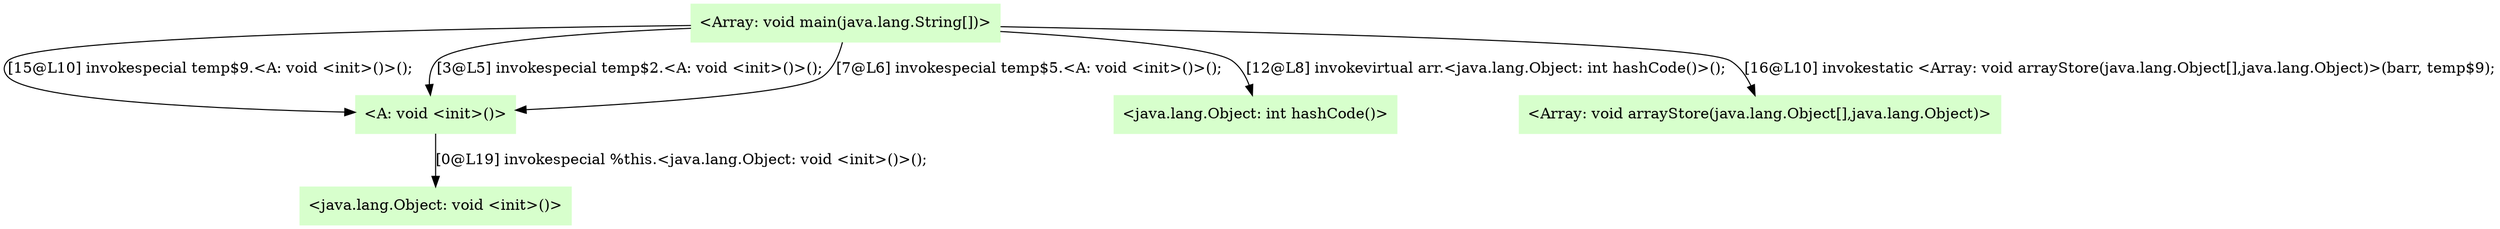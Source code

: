 digraph G {
  node [shape=box,color=".3 .2 1.0",style=filled,];
  "0" [label="<java.lang.Object: void <init>()>",];
  "1" [label="<A: void <init>()>",];
  "2" [label="<Array: void main(java.lang.String[])>",];
  "3" [label="<java.lang.Object: int hashCode()>",];
  "4" [label="<Array: void arrayStore(java.lang.Object[],java.lang.Object)>",];
  "1" -> "0" [label="[0@L19] invokespecial %this.<java.lang.Object: void <init>()>();",];
  "2" -> "4" [label="[16@L10] invokestatic <Array: void arrayStore(java.lang.Object[],java.lang.Object)>(barr, temp$9);",];
  "2" -> "1" [label="[15@L10] invokespecial temp$9.<A: void <init>()>();",];
  "2" -> "1" [label="[3@L5] invokespecial temp$2.<A: void <init>()>();",];
  "2" -> "3" [label="[12@L8] invokevirtual arr.<java.lang.Object: int hashCode()>();",];
  "2" -> "1" [label="[7@L6] invokespecial temp$5.<A: void <init>()>();",];
}
